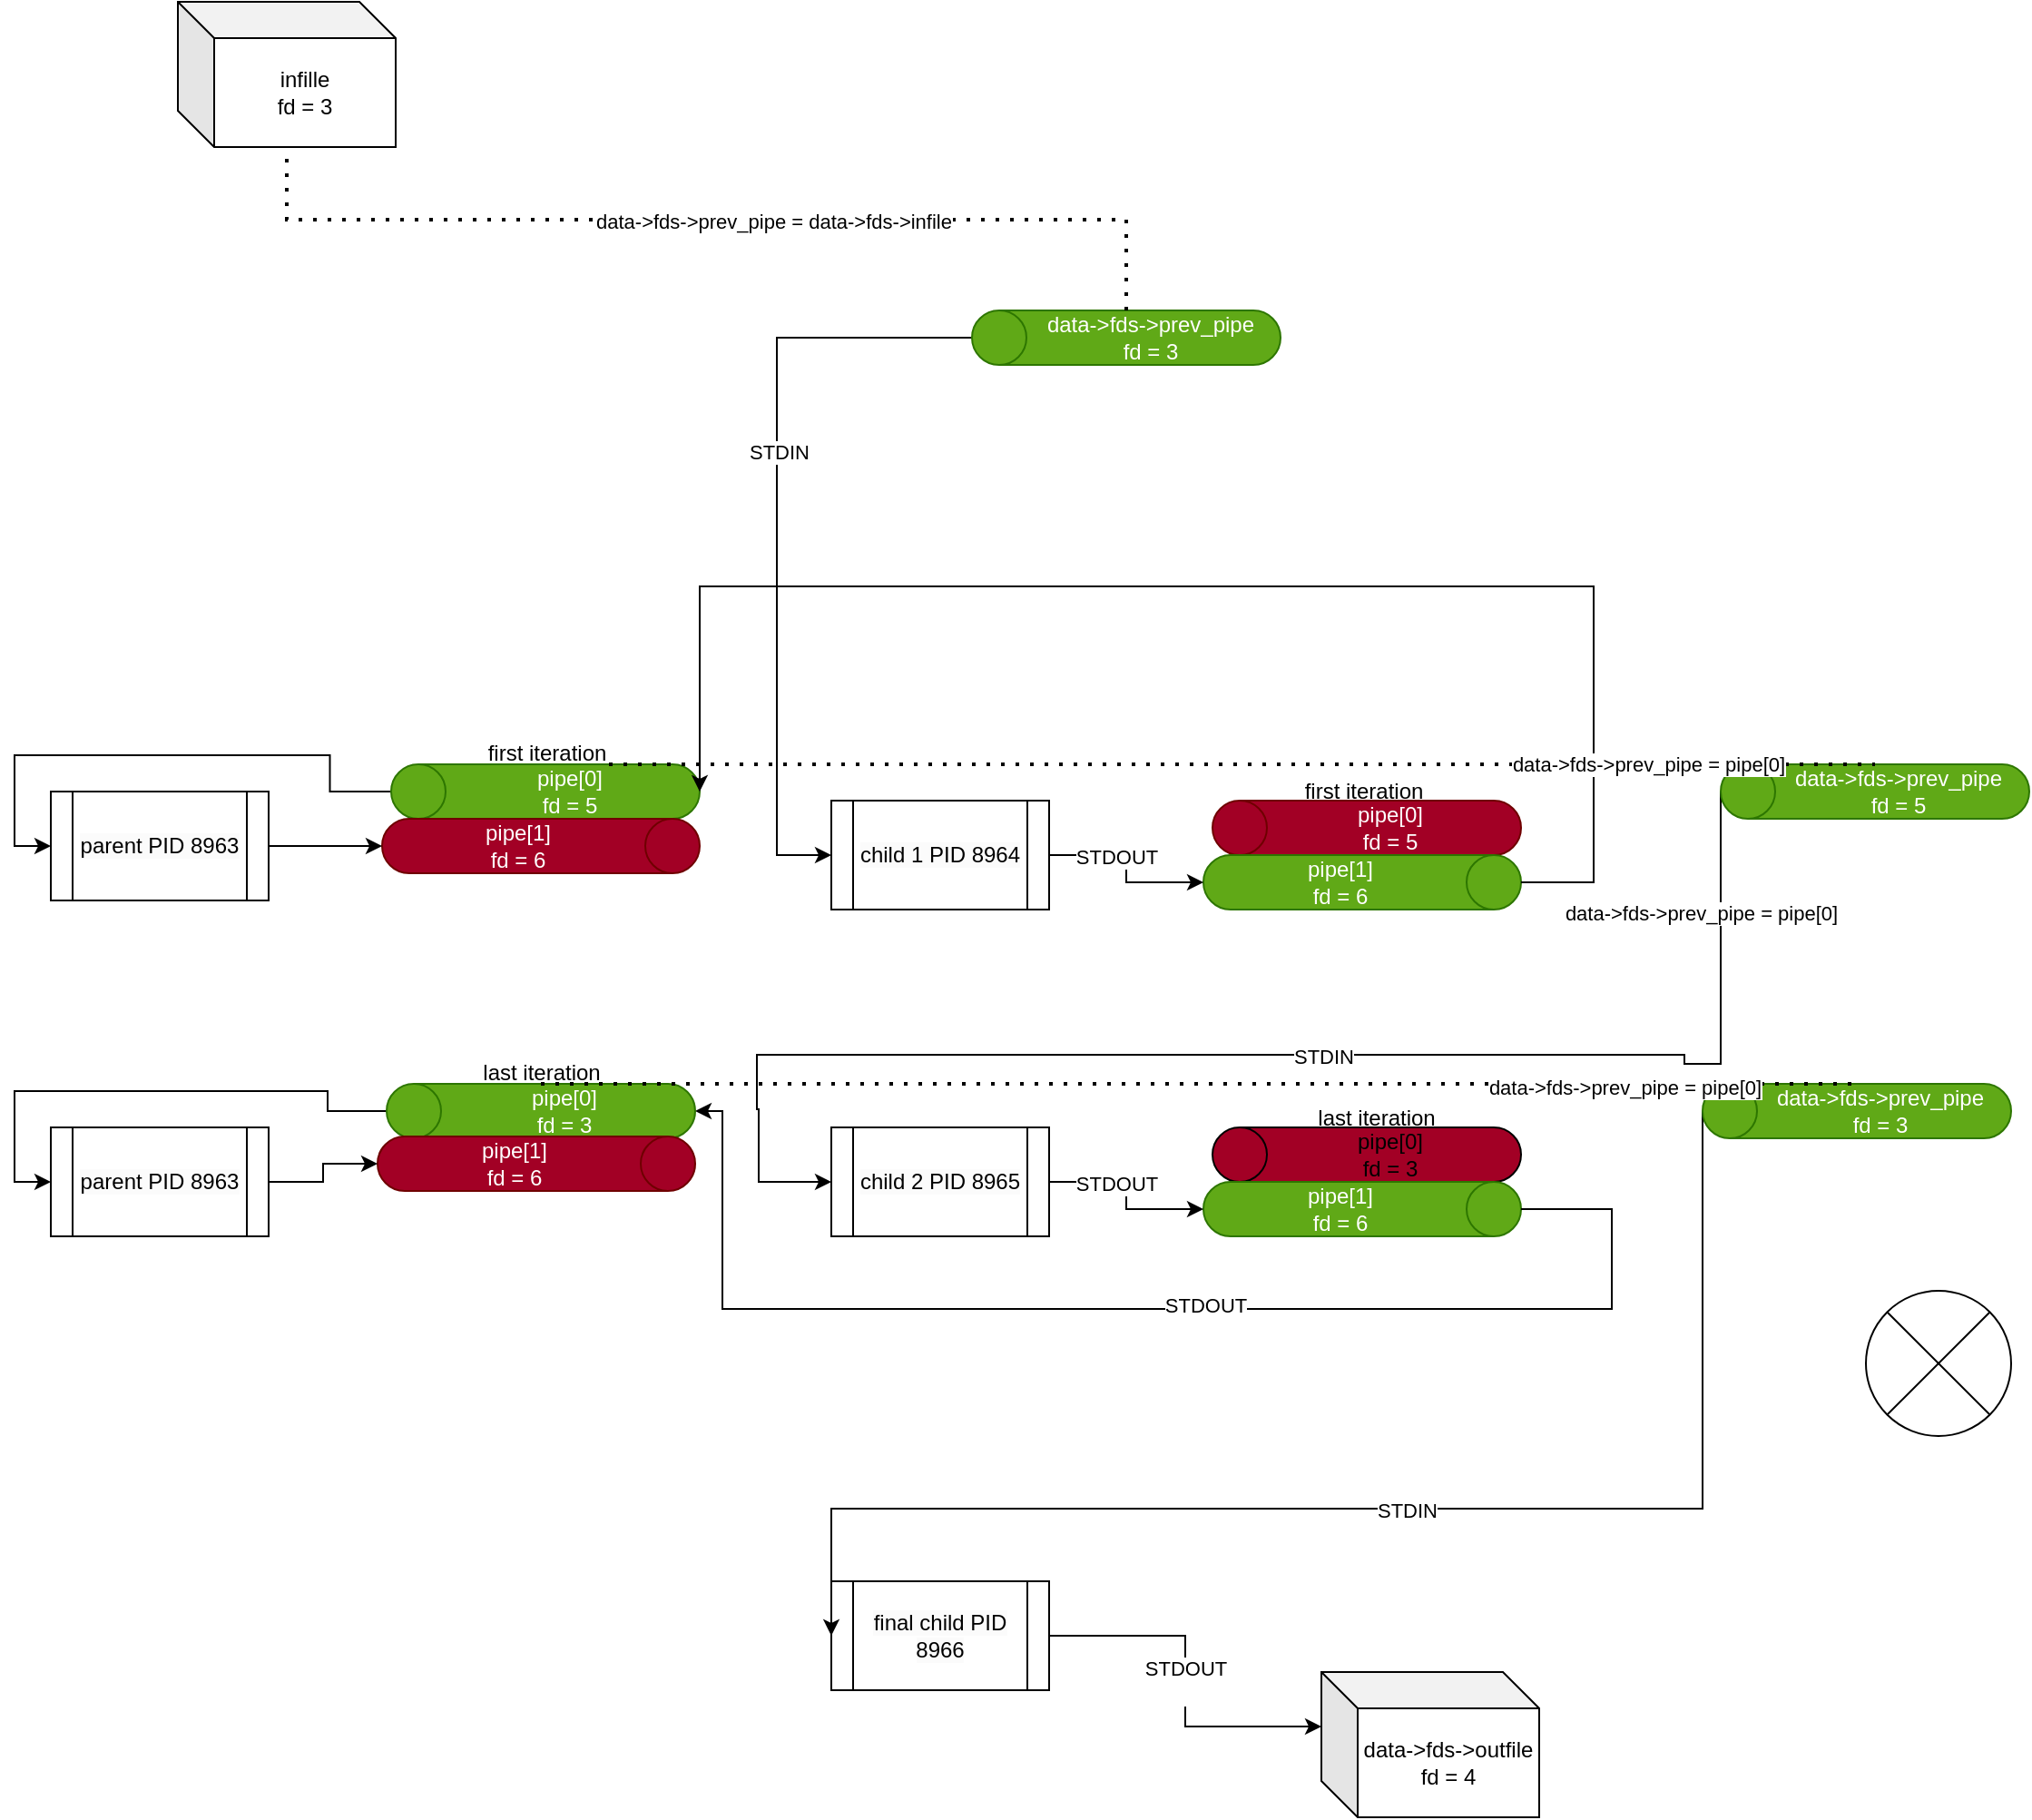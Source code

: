 <mxfile version="26.0.16">
  <diagram name="Página-1" id="Pu0nokxnrZLM9DPjROEs">
    <mxGraphModel dx="1861" dy="1150" grid="1" gridSize="10" guides="1" tooltips="1" connect="1" arrows="1" fold="1" page="1" pageScale="1" pageWidth="827" pageHeight="1169" math="0" shadow="0">
      <root>
        <mxCell id="0" />
        <mxCell id="1" parent="0" />
        <mxCell id="pv9t1AvhECy30CCjf2E--49" style="edgeStyle=orthogonalEdgeStyle;rounded=0;orthogonalLoop=1;jettySize=auto;html=1;entryX=0;entryY=0.5;entryDx=0;entryDy=0;" edge="1" parent="1" source="TkE53SrEO5YB9DNX2DDW-7" target="TkE53SrEO5YB9DNX2DDW-18">
          <mxGeometry relative="1" as="geometry" />
        </mxCell>
        <mxCell id="TkE53SrEO5YB9DNX2DDW-7" value="pipe[0]&lt;br&gt;&lt;div&gt;fd = 5&lt;/div&gt;" style="shape=cylinder3;whiteSpace=wrap;html=1;boundedLbl=1;backgroundOutline=1;size=15;direction=north;fillColor=#60a917;fontColor=#ffffff;strokeColor=#2D7600;" parent="1" vertex="1">
          <mxGeometry x="127.5" y="450" width="170" height="30" as="geometry" />
        </mxCell>
        <mxCell id="TkE53SrEO5YB9DNX2DDW-8" value="infille&lt;div&gt;fd = 3&lt;/div&gt;" style="shape=cube;whiteSpace=wrap;html=1;boundedLbl=1;backgroundOutline=1;darkOpacity=0.05;darkOpacity2=0.1;" parent="1" vertex="1">
          <mxGeometry x="10" y="30" width="120" height="80" as="geometry" />
        </mxCell>
        <mxCell id="TkE53SrEO5YB9DNX2DDW-9" value="data->fds->outfile&lt;div&gt;fd = 4&lt;/div&gt;" style="shape=cube;whiteSpace=wrap;html=1;boundedLbl=1;backgroundOutline=1;darkOpacity=0.05;darkOpacity2=0.1;" parent="1" vertex="1">
          <mxGeometry x="640" y="950" width="120" height="80" as="geometry" />
        </mxCell>
        <mxCell id="TkE53SrEO5YB9DNX2DDW-17" value="pipe[1]&lt;div&gt;fd = 6&lt;/div&gt;" style="shape=cylinder3;whiteSpace=wrap;html=1;boundedLbl=1;backgroundOutline=1;size=15;direction=south;fillColor=light-dark(#A20025,#FF3333);fontColor=#ffffff;strokeColor=#6F0000;" parent="1" vertex="1">
          <mxGeometry x="122.5" y="480" width="175" height="30" as="geometry" />
        </mxCell>
        <mxCell id="TkE53SrEO5YB9DNX2DDW-18" value="&lt;span style=&quot;color: rgb(0, 0, 0); font-family: Helvetica; font-size: 12px; font-style: normal; font-variant-ligatures: normal; font-variant-caps: normal; font-weight: 400; letter-spacing: normal; orphans: 2; text-align: center; text-indent: 0px; text-transform: none; widows: 2; word-spacing: 0px; -webkit-text-stroke-width: 0px; white-space: normal; background-color: rgb(251, 251, 251); text-decoration-thickness: initial; text-decoration-style: initial; text-decoration-color: initial; display: inline !important; float: none;&quot;&gt;parent PID 8963&lt;/span&gt;" style="shape=process;whiteSpace=wrap;html=1;backgroundOutline=1;" parent="1" vertex="1">
          <mxGeometry x="-60" y="465" width="120" height="60" as="geometry" />
        </mxCell>
        <mxCell id="TkE53SrEO5YB9DNX2DDW-19" value="&lt;span style=&quot;color: rgb(0, 0, 0); font-family: Helvetica; font-size: 12px; font-style: normal; font-variant-ligatures: normal; font-variant-caps: normal; font-weight: 400; letter-spacing: normal; orphans: 2; text-align: center; text-indent: 0px; text-transform: none; widows: 2; word-spacing: 0px; -webkit-text-stroke-width: 0px; white-space: normal; background-color: rgb(251, 251, 251); text-decoration-thickness: initial; text-decoration-style: initial; text-decoration-color: initial; display: inline !important; float: none;&quot;&gt;child 1 PID 8964&lt;/span&gt;" style="shape=process;whiteSpace=wrap;html=1;backgroundOutline=1;" parent="1" vertex="1">
          <mxGeometry x="370" y="470" width="120" height="60" as="geometry" />
        </mxCell>
        <mxCell id="TkE53SrEO5YB9DNX2DDW-20" value="&lt;span style=&quot;color: rgb(0, 0, 0); font-family: Helvetica; font-size: 12px; font-style: normal; font-variant-ligatures: normal; font-variant-caps: normal; font-weight: 400; letter-spacing: normal; orphans: 2; text-align: center; text-indent: 0px; text-transform: none; widows: 2; word-spacing: 0px; -webkit-text-stroke-width: 0px; white-space: normal; background-color: rgb(251, 251, 251); text-decoration-thickness: initial; text-decoration-style: initial; text-decoration-color: initial; display: inline !important; float: none;&quot;&gt;child 2 PID 8965&lt;/span&gt;" style="shape=process;whiteSpace=wrap;html=1;backgroundOutline=1;" parent="1" vertex="1">
          <mxGeometry x="370" y="650" width="120" height="60" as="geometry" />
        </mxCell>
        <mxCell id="TkE53SrEO5YB9DNX2DDW-21" value="&lt;span style=&quot;color: rgb(0, 0, 0); font-family: Helvetica; font-size: 12px; font-style: normal; font-variant-ligatures: normal; font-variant-caps: normal; font-weight: 400; letter-spacing: normal; orphans: 2; text-align: center; text-indent: 0px; text-transform: none; widows: 2; word-spacing: 0px; -webkit-text-stroke-width: 0px; white-space: normal; background-color: rgb(251, 251, 251); text-decoration-thickness: initial; text-decoration-style: initial; text-decoration-color: initial; display: inline !important; float: none;&quot;&gt;final child PID 8966&lt;/span&gt;" style="shape=process;whiteSpace=wrap;html=1;backgroundOutline=1;" parent="1" vertex="1">
          <mxGeometry x="370" y="900" width="120" height="60" as="geometry" />
        </mxCell>
        <mxCell id="TkE53SrEO5YB9DNX2DDW-22" value="pipe[0]&lt;div&gt;fd = 5&lt;/div&gt;" style="shape=cylinder3;whiteSpace=wrap;html=1;boundedLbl=1;backgroundOutline=1;size=15;direction=north;fillColor=light-dark(#A20025,#FF3333);fontColor=#ffffff;strokeColor=#6F0000;" parent="1" vertex="1">
          <mxGeometry x="580" y="470" width="170" height="30" as="geometry" />
        </mxCell>
        <mxCell id="TkE53SrEO5YB9DNX2DDW-23" value="pipe[1]&lt;div&gt;fd = 6&lt;/div&gt;" style="shape=cylinder3;whiteSpace=wrap;html=1;boundedLbl=1;backgroundOutline=1;size=15;direction=south;fillColor=#60a917;fontColor=#ffffff;strokeColor=#2D7600;" parent="1" vertex="1">
          <mxGeometry x="575" y="500" width="175" height="30" as="geometry" />
        </mxCell>
        <mxCell id="TkE53SrEO5YB9DNX2DDW-25" style="edgeStyle=orthogonalEdgeStyle;rounded=0;orthogonalLoop=1;jettySize=auto;html=1;entryX=0.5;entryY=1;entryDx=0;entryDy=0;entryPerimeter=0;" parent="1" source="TkE53SrEO5YB9DNX2DDW-19" target="TkE53SrEO5YB9DNX2DDW-23" edge="1">
          <mxGeometry relative="1" as="geometry" />
        </mxCell>
        <mxCell id="TkE53SrEO5YB9DNX2DDW-45" value="STDOUT" style="edgeLabel;html=1;align=center;verticalAlign=middle;resizable=0;points=[];" parent="TkE53SrEO5YB9DNX2DDW-25" vertex="1" connectable="0">
          <mxGeometry x="-0.261" y="-1" relative="1" as="geometry">
            <mxPoint as="offset" />
          </mxGeometry>
        </mxCell>
        <mxCell id="TkE53SrEO5YB9DNX2DDW-31" value="STDOUT&lt;div&gt;&lt;br&gt;&lt;/div&gt;" style="edgeStyle=orthogonalEdgeStyle;rounded=0;orthogonalLoop=1;jettySize=auto;html=1;entryX=0;entryY=0;entryDx=0;entryDy=30;entryPerimeter=0;" parent="1" source="TkE53SrEO5YB9DNX2DDW-21" target="TkE53SrEO5YB9DNX2DDW-9" edge="1">
          <mxGeometry relative="1" as="geometry" />
        </mxCell>
        <mxCell id="cVPtAOOOHcKWrL9LYY-s-1" value="pipe[0]&lt;div&gt;fd = 3&lt;br&gt;&lt;/div&gt;" style="shape=cylinder3;whiteSpace=wrap;html=1;boundedLbl=1;backgroundOutline=1;size=15;direction=north;fillColor=light-dark(#A20025,#FF3333);" parent="1" vertex="1">
          <mxGeometry x="580" y="650" width="170" height="30" as="geometry" />
        </mxCell>
        <mxCell id="cVPtAOOOHcKWrL9LYY-s-2" value="pipe[1]&lt;div&gt;fd = 6&lt;/div&gt;" style="shape=cylinder3;whiteSpace=wrap;html=1;boundedLbl=1;backgroundOutline=1;size=15;direction=south;fillColor=#60a917;fontColor=#ffffff;strokeColor=#2D7600;" parent="1" vertex="1">
          <mxGeometry x="575" y="680" width="175" height="30" as="geometry" />
        </mxCell>
        <mxCell id="cVPtAOOOHcKWrL9LYY-s-3" style="edgeStyle=orthogonalEdgeStyle;rounded=0;orthogonalLoop=1;jettySize=auto;html=1;entryX=0.5;entryY=1;entryDx=0;entryDy=0;entryPerimeter=0;exitX=1;exitY=0.5;exitDx=0;exitDy=0;" parent="1" source="TkE53SrEO5YB9DNX2DDW-20" target="cVPtAOOOHcKWrL9LYY-s-2" edge="1">
          <mxGeometry relative="1" as="geometry">
            <mxPoint x="480" y="610" as="sourcePoint" />
            <mxPoint x="566" y="625" as="targetPoint" />
          </mxGeometry>
        </mxCell>
        <mxCell id="cVPtAOOOHcKWrL9LYY-s-4" value="STDOUT" style="edgeLabel;html=1;align=center;verticalAlign=middle;resizable=0;points=[];" parent="cVPtAOOOHcKWrL9LYY-s-3" vertex="1" connectable="0">
          <mxGeometry x="-0.261" y="-1" relative="1" as="geometry">
            <mxPoint as="offset" />
          </mxGeometry>
        </mxCell>
        <mxCell id="CRQ6YsXnufIw0pY0c4kj-1" value="&lt;div&gt;first iteration&lt;/div&gt;" style="text;html=1;align=center;verticalAlign=middle;resizable=0;points=[];autosize=1;strokeColor=none;fillColor=none;" parent="1" vertex="1">
          <mxGeometry x="167.5" y="429" width="90" height="30" as="geometry" />
        </mxCell>
        <mxCell id="CRQ6YsXnufIw0pY0c4kj-2" value="first iteration" style="text;html=1;align=center;verticalAlign=middle;resizable=0;points=[];autosize=1;strokeColor=none;fillColor=none;" parent="1" vertex="1">
          <mxGeometry x="617.5" y="450" width="90" height="30" as="geometry" />
        </mxCell>
        <mxCell id="CRQ6YsXnufIw0pY0c4kj-4" value="&lt;div&gt;last iteration&lt;/div&gt;" style="text;html=1;align=center;verticalAlign=middle;resizable=0;points=[];autosize=1;strokeColor=none;fillColor=none;" parent="1" vertex="1">
          <mxGeometry x="625" y="630" width="90" height="30" as="geometry" />
        </mxCell>
        <mxCell id="pv9t1AvhECy30CCjf2E--7" style="edgeStyle=orthogonalEdgeStyle;rounded=0;orthogonalLoop=1;jettySize=auto;html=1;entryX=0;entryY=0.5;entryDx=0;entryDy=0;exitX=0.5;exitY=0;exitDx=0;exitDy=0;exitPerimeter=0;" edge="1" parent="1" source="pv9t1AvhECy30CCjf2E--1" target="TkE53SrEO5YB9DNX2DDW-19">
          <mxGeometry relative="1" as="geometry">
            <Array as="points">
              <mxPoint x="340" y="215" />
              <mxPoint x="340" y="500" />
            </Array>
          </mxGeometry>
        </mxCell>
        <mxCell id="pv9t1AvhECy30CCjf2E--9" value="&lt;div&gt;STDIN&lt;/div&gt;" style="edgeLabel;html=1;align=center;verticalAlign=middle;resizable=0;points=[];" vertex="1" connectable="0" parent="pv9t1AvhECy30CCjf2E--7">
          <mxGeometry x="-0.193" y="1" relative="1" as="geometry">
            <mxPoint as="offset" />
          </mxGeometry>
        </mxCell>
        <mxCell id="pv9t1AvhECy30CCjf2E--1" value="data->fds->prev_pipe&lt;br&gt;&lt;div&gt;fd = 3&lt;br&gt;&lt;/div&gt;" style="shape=cylinder3;whiteSpace=wrap;html=1;boundedLbl=1;backgroundOutline=1;size=15;direction=north;fillColor=light-dark(#60A917,#3333FF);fontColor=#ffffff;strokeColor=#2D7600;" vertex="1" parent="1">
          <mxGeometry x="447.5" y="200" width="170" height="30" as="geometry" />
        </mxCell>
        <mxCell id="pv9t1AvhECy30CCjf2E--4" value="" style="endArrow=none;dashed=1;html=1;rounded=0;" edge="1" parent="1">
          <mxGeometry width="50" height="50" relative="1" as="geometry">
            <mxPoint y="560" as="sourcePoint" />
            <mxPoint y="560" as="targetPoint" />
            <Array as="points" />
          </mxGeometry>
        </mxCell>
        <mxCell id="pv9t1AvhECy30CCjf2E--12" style="edgeStyle=orthogonalEdgeStyle;rounded=0;orthogonalLoop=1;jettySize=auto;html=1;entryX=0;entryY=0.5;entryDx=0;entryDy=0;exitX=0.5;exitY=0;exitDx=0;exitDy=0;exitPerimeter=0;" edge="1" parent="1" source="pv9t1AvhECy30CCjf2E--10" target="TkE53SrEO5YB9DNX2DDW-20">
          <mxGeometry relative="1" as="geometry">
            <Array as="points">
              <mxPoint x="840" y="615" />
              <mxPoint x="840" y="610" />
              <mxPoint x="329" y="610" />
              <mxPoint x="329" y="640" />
              <mxPoint x="330" y="640" />
              <mxPoint x="330" y="680" />
            </Array>
          </mxGeometry>
        </mxCell>
        <mxCell id="pv9t1AvhECy30CCjf2E--16" value="&lt;div&gt;STDIN&lt;/div&gt;" style="edgeLabel;html=1;align=center;verticalAlign=middle;resizable=0;points=[];" vertex="1" connectable="0" parent="pv9t1AvhECy30CCjf2E--12">
          <mxGeometry x="-0.062" y="1" relative="1" as="geometry">
            <mxPoint as="offset" />
          </mxGeometry>
        </mxCell>
        <mxCell id="pv9t1AvhECy30CCjf2E--10" value="data->fds->prev_pipe&lt;br&gt;&lt;div&gt;fd = 5&lt;br&gt;&lt;/div&gt;" style="shape=cylinder3;whiteSpace=wrap;html=1;boundedLbl=1;backgroundOutline=1;size=15;direction=north;fillColor=light-dark(#60A917,#3333FF);fontColor=#ffffff;strokeColor=#2D7600;" vertex="1" parent="1">
          <mxGeometry x="860" y="450" width="170" height="30" as="geometry" />
        </mxCell>
        <mxCell id="pv9t1AvhECy30CCjf2E--11" style="edgeStyle=orthogonalEdgeStyle;rounded=0;orthogonalLoop=1;jettySize=auto;html=1;entryX=0.5;entryY=1;entryDx=0;entryDy=0;entryPerimeter=0;" edge="1" parent="1" source="TkE53SrEO5YB9DNX2DDW-23" target="TkE53SrEO5YB9DNX2DDW-7">
          <mxGeometry relative="1" as="geometry">
            <mxPoint x="420" y="340" as="targetPoint" />
            <Array as="points">
              <mxPoint x="790" y="515" />
              <mxPoint x="790" y="352" />
            </Array>
          </mxGeometry>
        </mxCell>
        <mxCell id="pv9t1AvhECy30CCjf2E--21" style="edgeStyle=orthogonalEdgeStyle;rounded=0;orthogonalLoop=1;jettySize=auto;html=1;entryX=0;entryY=0.5;entryDx=0;entryDy=0;exitX=0.5;exitY=0;exitDx=0;exitDy=0;exitPerimeter=0;" edge="1" parent="1" source="pv9t1AvhECy30CCjf2E--19" target="TkE53SrEO5YB9DNX2DDW-21">
          <mxGeometry relative="1" as="geometry">
            <Array as="points">
              <mxPoint x="840" y="860" />
              <mxPoint x="320" y="860" />
            </Array>
          </mxGeometry>
        </mxCell>
        <mxCell id="pv9t1AvhECy30CCjf2E--38" value="STDIN" style="edgeLabel;html=1;align=center;verticalAlign=middle;resizable=0;points=[];" vertex="1" connectable="0" parent="pv9t1AvhECy30CCjf2E--21">
          <mxGeometry x="-0.006" y="1" relative="1" as="geometry">
            <mxPoint as="offset" />
          </mxGeometry>
        </mxCell>
        <mxCell id="pv9t1AvhECy30CCjf2E--19" value="data->fds->prev_pipe&lt;br&gt;&lt;div&gt;fd = 3&lt;br&gt;&lt;/div&gt;" style="shape=cylinder3;whiteSpace=wrap;html=1;boundedLbl=1;backgroundOutline=1;size=15;direction=north;fillColor=light-dark(#60A917,#3333FF);fontColor=#ffffff;strokeColor=#2D7600;" vertex="1" parent="1">
          <mxGeometry x="850" y="626" width="170" height="30" as="geometry" />
        </mxCell>
        <mxCell id="pv9t1AvhECy30CCjf2E--29" value="" style="edgeStyle=orthogonalEdgeStyle;rounded=0;orthogonalLoop=1;jettySize=auto;html=1;entryX=0.5;entryY=1;entryDx=0;entryDy=0;entryPerimeter=0;exitX=0.5;exitY=0;exitDx=0;exitDy=0;exitPerimeter=0;" edge="1" parent="1" source="cVPtAOOOHcKWrL9LYY-s-2" target="pv9t1AvhECy30CCjf2E--39">
          <mxGeometry relative="1" as="geometry">
            <mxPoint x="750" y="695" as="sourcePoint" />
            <mxPoint x="1030" y="805" as="targetPoint" />
            <Array as="points">
              <mxPoint x="800" y="695" />
              <mxPoint x="800" y="750" />
              <mxPoint x="310" y="750" />
              <mxPoint x="310" y="641" />
            </Array>
          </mxGeometry>
        </mxCell>
        <mxCell id="pv9t1AvhECy30CCjf2E--30" value="STDOUT" style="edgeLabel;html=1;align=center;verticalAlign=middle;resizable=0;points=[];" vertex="1" connectable="0" parent="pv9t1AvhECy30CCjf2E--29">
          <mxGeometry x="-0.084" y="-2" relative="1" as="geometry">
            <mxPoint as="offset" />
          </mxGeometry>
        </mxCell>
        <mxCell id="pv9t1AvhECy30CCjf2E--25" value="" style="shape=sumEllipse;perimeter=ellipsePerimeter;whiteSpace=wrap;html=1;backgroundOutline=1;" vertex="1" parent="1">
          <mxGeometry x="940" y="740" width="80" height="80" as="geometry" />
        </mxCell>
        <mxCell id="pv9t1AvhECy30CCjf2E--32" value="" style="endArrow=none;dashed=1;html=1;dashPattern=1 3;strokeWidth=2;rounded=0;exitX=1;exitY=0;exitDx=0;exitDy=120;exitPerimeter=0;entryX=1;entryY=0.5;entryDx=0;entryDy=0;entryPerimeter=0;" edge="1" parent="1" source="TkE53SrEO5YB9DNX2DDW-7" target="pv9t1AvhECy30CCjf2E--10">
          <mxGeometry width="50" height="50" relative="1" as="geometry">
            <mxPoint x="480" y="540" as="sourcePoint" />
            <mxPoint x="530" y="490" as="targetPoint" />
          </mxGeometry>
        </mxCell>
        <mxCell id="pv9t1AvhECy30CCjf2E--35" value="data->fds->prev_pipe = pipe[0]" style="edgeLabel;html=1;align=center;verticalAlign=middle;resizable=0;points=[];" vertex="1" connectable="0" parent="pv9t1AvhECy30CCjf2E--32">
          <mxGeometry x="0.152" y="-1" relative="1" as="geometry">
            <mxPoint x="199" y="81" as="offset" />
          </mxGeometry>
        </mxCell>
        <mxCell id="pv9t1AvhECy30CCjf2E--55" value="data->fds->prev_pipe = pipe[0]" style="edgeLabel;html=1;align=center;verticalAlign=middle;resizable=0;points=[];" vertex="1" connectable="0" parent="pv9t1AvhECy30CCjf2E--32">
          <mxGeometry x="0.639" relative="1" as="geometry">
            <mxPoint x="1" as="offset" />
          </mxGeometry>
        </mxCell>
        <mxCell id="pv9t1AvhECy30CCjf2E--33" value="" style="endArrow=none;dashed=1;html=1;dashPattern=1 3;strokeWidth=2;rounded=0;exitX=1;exitY=0.5;exitDx=0;exitDy=0;exitPerimeter=0;edgeStyle=orthogonalEdgeStyle;" edge="1" parent="1" source="pv9t1AvhECy30CCjf2E--1" target="TkE53SrEO5YB9DNX2DDW-8">
          <mxGeometry width="50" height="50" relative="1" as="geometry">
            <mxPoint x="480" y="540" as="sourcePoint" />
            <mxPoint x="530" y="490" as="targetPoint" />
            <Array as="points">
              <mxPoint x="533" y="150" />
              <mxPoint x="70" y="150" />
            </Array>
          </mxGeometry>
        </mxCell>
        <mxCell id="pv9t1AvhECy30CCjf2E--34" value="data->fds->prev_pipe = data->fds->infile" style="edgeLabel;html=1;align=center;verticalAlign=middle;resizable=0;points=[];" vertex="1" connectable="0" parent="pv9t1AvhECy30CCjf2E--33">
          <mxGeometry x="-0.114" y="1" relative="1" as="geometry">
            <mxPoint as="offset" />
          </mxGeometry>
        </mxCell>
        <mxCell id="pv9t1AvhECy30CCjf2E--51" style="edgeStyle=orthogonalEdgeStyle;rounded=0;orthogonalLoop=1;jettySize=auto;html=1;entryX=0;entryY=0.5;entryDx=0;entryDy=0;" edge="1" parent="1" source="pv9t1AvhECy30CCjf2E--39" target="pv9t1AvhECy30CCjf2E--44">
          <mxGeometry relative="1" as="geometry" />
        </mxCell>
        <mxCell id="pv9t1AvhECy30CCjf2E--39" value="pipe[0]&lt;br&gt;&lt;div&gt;fd = 3&lt;br&gt;&lt;/div&gt;" style="shape=cylinder3;whiteSpace=wrap;html=1;boundedLbl=1;backgroundOutline=1;size=15;direction=north;fillColor=#60a917;fontColor=#ffffff;strokeColor=#2D7600;" vertex="1" parent="1">
          <mxGeometry x="125" y="626" width="170" height="30" as="geometry" />
        </mxCell>
        <mxCell id="pv9t1AvhECy30CCjf2E--40" value="pipe[1]&lt;div&gt;fd = 6&lt;/div&gt;" style="shape=cylinder3;whiteSpace=wrap;html=1;boundedLbl=1;backgroundOutline=1;size=15;direction=south;fillColor=light-dark(#A20025,#FF3333);fontColor=#ffffff;strokeColor=#6F0000;" vertex="1" parent="1">
          <mxGeometry x="120" y="655" width="175" height="30" as="geometry" />
        </mxCell>
        <mxCell id="pv9t1AvhECy30CCjf2E--41" value="last iteration" style="text;html=1;align=center;verticalAlign=middle;resizable=0;points=[];autosize=1;strokeColor=none;fillColor=none;" vertex="1" parent="1">
          <mxGeometry x="165" y="605" width="90" height="30" as="geometry" />
        </mxCell>
        <mxCell id="pv9t1AvhECy30CCjf2E--44" value="&lt;span style=&quot;color: rgb(0, 0, 0); font-family: Helvetica; font-size: 12px; font-style: normal; font-variant-ligatures: normal; font-variant-caps: normal; font-weight: 400; letter-spacing: normal; orphans: 2; text-align: center; text-indent: 0px; text-transform: none; widows: 2; word-spacing: 0px; -webkit-text-stroke-width: 0px; white-space: normal; background-color: rgb(251, 251, 251); text-decoration-thickness: initial; text-decoration-style: initial; text-decoration-color: initial; display: inline !important; float: none;&quot;&gt;parent PID 8963&lt;/span&gt;" style="shape=process;whiteSpace=wrap;html=1;backgroundOutline=1;" vertex="1" parent="1">
          <mxGeometry x="-60" y="650" width="120" height="60" as="geometry" />
        </mxCell>
        <mxCell id="pv9t1AvhECy30CCjf2E--47" style="edgeStyle=orthogonalEdgeStyle;rounded=0;orthogonalLoop=1;jettySize=auto;html=1;entryX=0.5;entryY=1;entryDx=0;entryDy=0;entryPerimeter=0;" edge="1" parent="1" source="pv9t1AvhECy30CCjf2E--44" target="pv9t1AvhECy30CCjf2E--40">
          <mxGeometry relative="1" as="geometry" />
        </mxCell>
        <mxCell id="pv9t1AvhECy30CCjf2E--52" value="" style="endArrow=none;dashed=1;html=1;dashPattern=1 3;strokeWidth=2;rounded=0;exitX=1;exitY=0.5;exitDx=0;exitDy=0;exitPerimeter=0;entryX=1;entryY=0.5;entryDx=0;entryDy=0;entryPerimeter=0;" edge="1" parent="1" source="pv9t1AvhECy30CCjf2E--39" target="pv9t1AvhECy30CCjf2E--19">
          <mxGeometry width="50" height="50" relative="1" as="geometry">
            <mxPoint x="420" y="670" as="sourcePoint" />
            <mxPoint x="470" y="620" as="targetPoint" />
          </mxGeometry>
        </mxCell>
        <mxCell id="pv9t1AvhECy30CCjf2E--53" value="data->fds->prev_pipe = pipe[0]" style="edgeLabel;html=1;align=center;verticalAlign=middle;resizable=0;points=[];" vertex="1" connectable="0" parent="pv9t1AvhECy30CCjf2E--52">
          <mxGeometry x="0.647" y="-2" relative="1" as="geometry">
            <mxPoint as="offset" />
          </mxGeometry>
        </mxCell>
        <mxCell id="pv9t1AvhECy30CCjf2E--54" style="edgeStyle=orthogonalEdgeStyle;rounded=0;orthogonalLoop=1;jettySize=auto;html=1;entryX=0.5;entryY=1;entryDx=0;entryDy=0;entryPerimeter=0;" edge="1" parent="1" source="TkE53SrEO5YB9DNX2DDW-18" target="TkE53SrEO5YB9DNX2DDW-17">
          <mxGeometry relative="1" as="geometry" />
        </mxCell>
      </root>
    </mxGraphModel>
  </diagram>
</mxfile>
